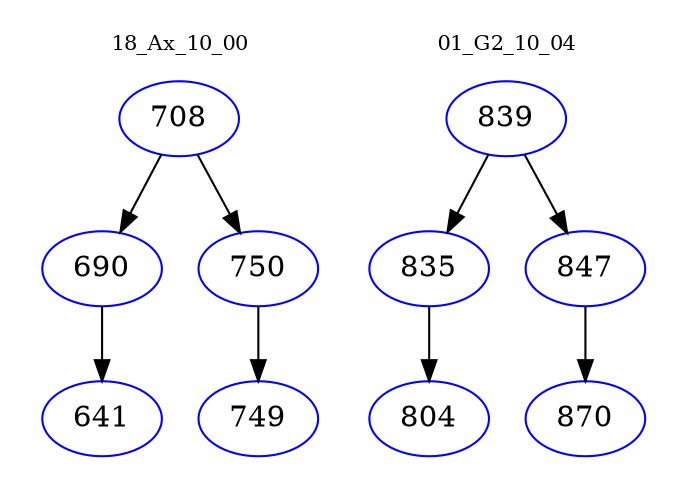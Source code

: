 digraph{
subgraph cluster_0 {
color = white
label = "18_Ax_10_00";
fontsize=10;
T0_708 [label="708", color="blue"]
T0_708 -> T0_690 [color="black"]
T0_690 [label="690", color="blue"]
T0_690 -> T0_641 [color="black"]
T0_641 [label="641", color="blue"]
T0_708 -> T0_750 [color="black"]
T0_750 [label="750", color="blue"]
T0_750 -> T0_749 [color="black"]
T0_749 [label="749", color="blue"]
}
subgraph cluster_1 {
color = white
label = "01_G2_10_04";
fontsize=10;
T1_839 [label="839", color="blue"]
T1_839 -> T1_835 [color="black"]
T1_835 [label="835", color="blue"]
T1_835 -> T1_804 [color="black"]
T1_804 [label="804", color="blue"]
T1_839 -> T1_847 [color="black"]
T1_847 [label="847", color="blue"]
T1_847 -> T1_870 [color="black"]
T1_870 [label="870", color="blue"]
}
}
